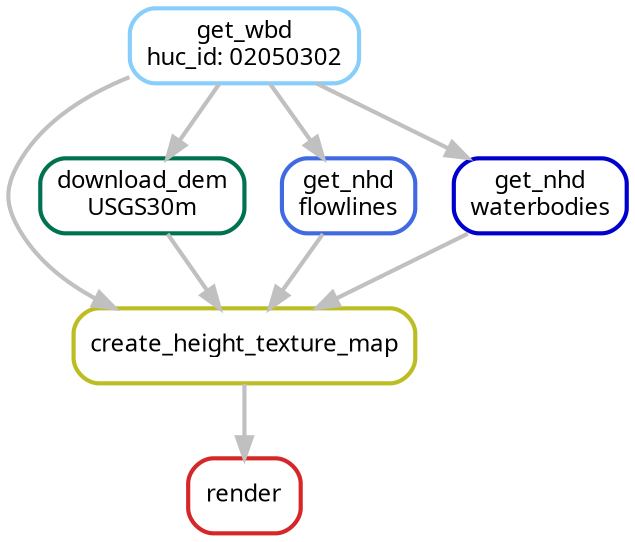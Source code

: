 digraph snakemake_dag {
    graph[bgcolor=white, margin=0];
    node[shape=box, style=rounded, fontname=sans, fontsize=11.5, penwidth=2];
    edge[penwidth=2, color=grey];
	0[label = "render", color = "#d62728", style="rounded"];
	1[label = "create_height_texture_map", color = "#bcbd22", style="rounded"];
	2[label = "get_wbd\nhuc_id: 02050302", color = "#87CEFA", style="rounded"];
	3[label = "download_dem\nUSGS30m", color = "#007250", style="rounded"];
	4[label = "get_nhd\nflowlines", color = "#4169E1", style="rounded"];
	5[label = "get_nhd\nwaterbodies", color = "#0000CD", style="rounded"];
	1 -> 0
	2 -> 1
	3 -> 1
	4 -> 1
	5 -> 1
	2 -> 3
	2 -> 4
	2 -> 5
}            
